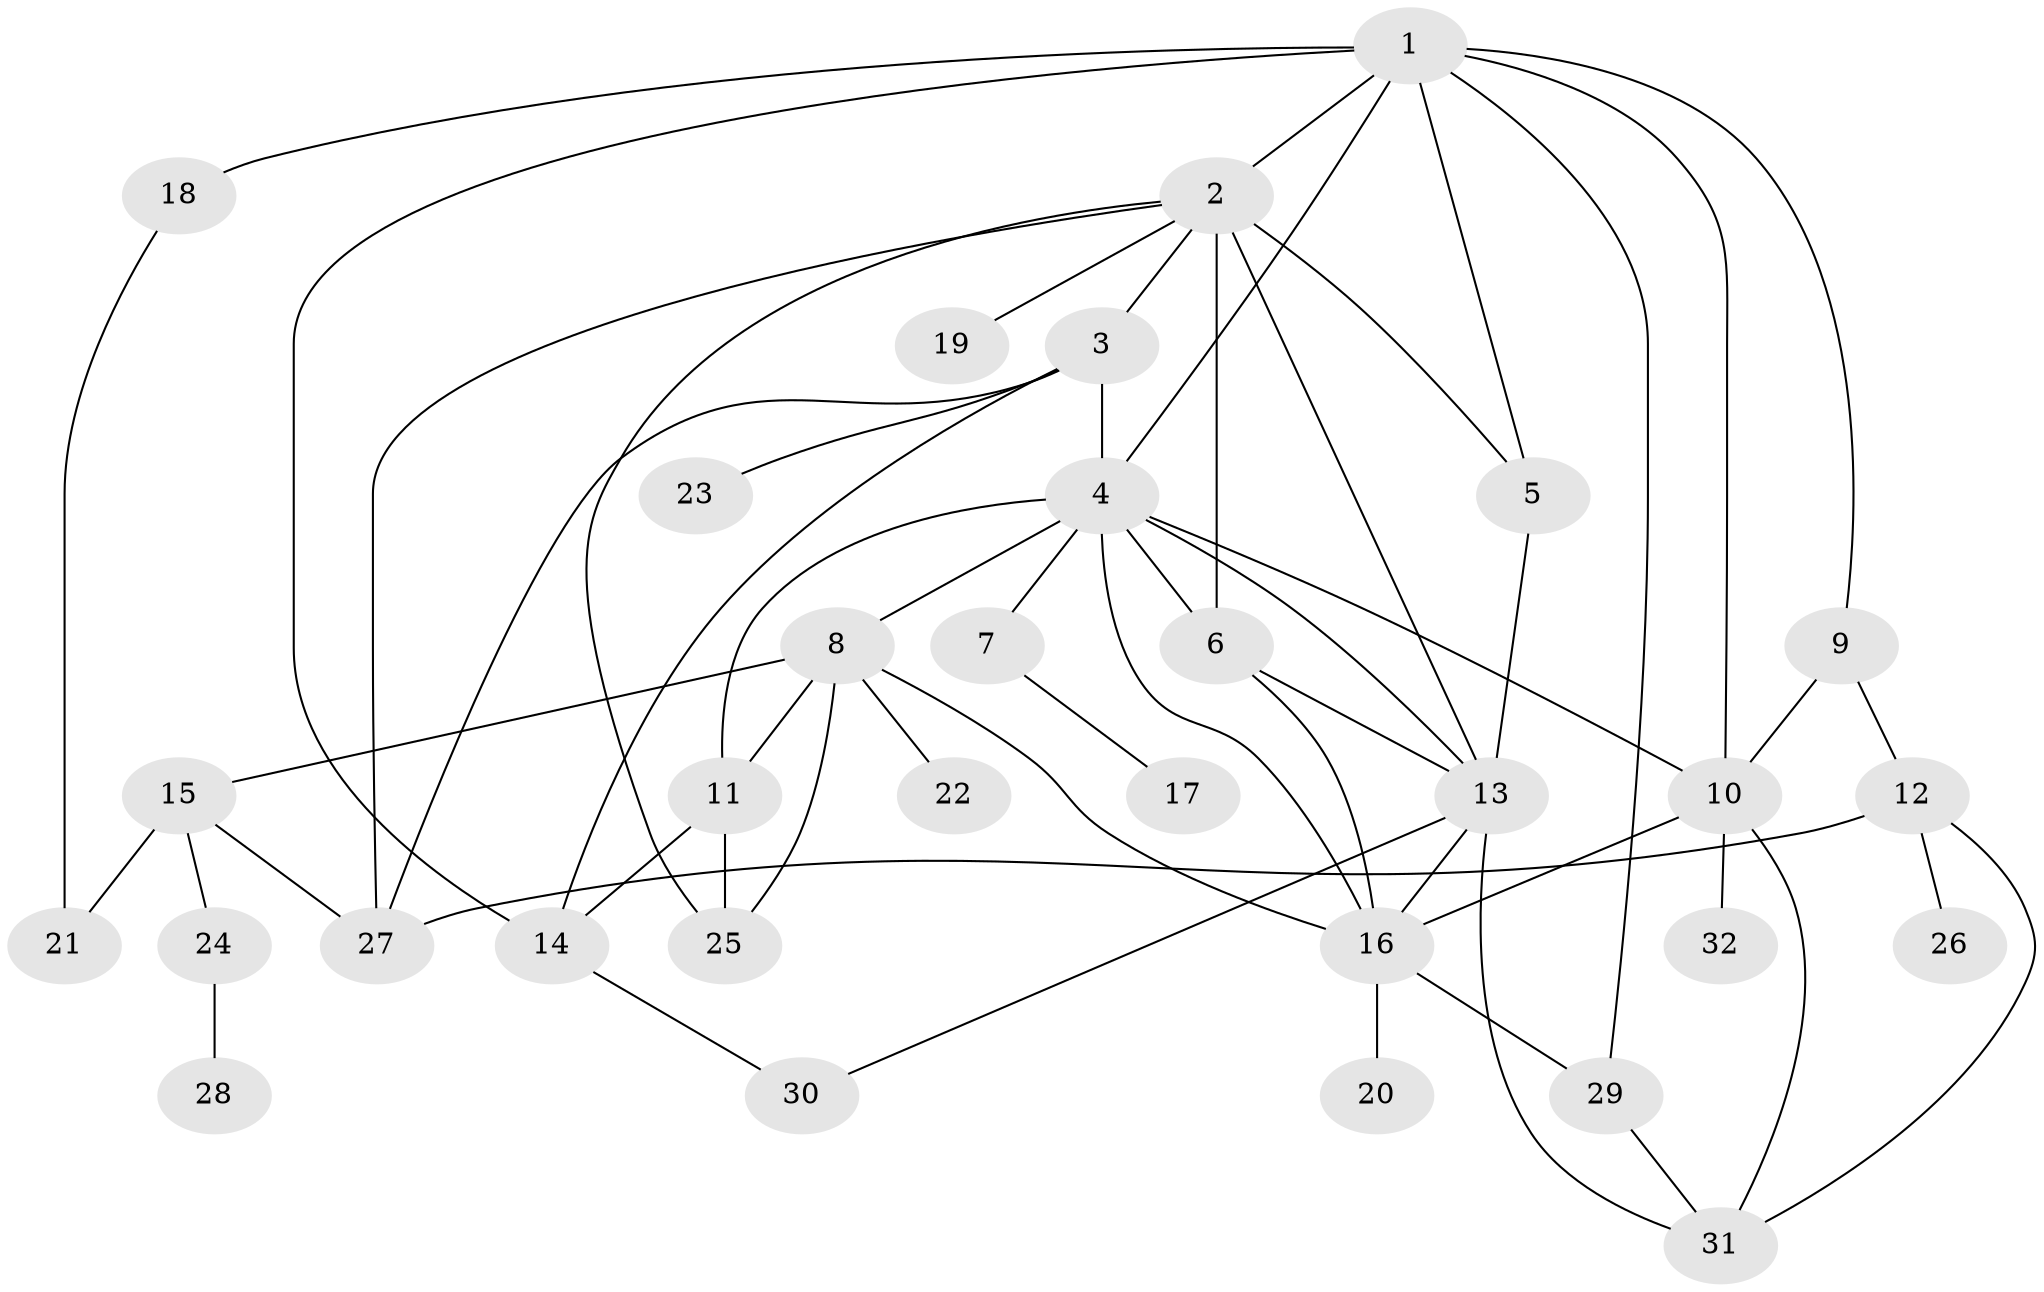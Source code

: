 // original degree distribution, {7: 0.028846153846153848, 4: 0.1346153846153846, 2: 0.3557692307692308, 5: 0.04807692307692308, 6: 0.028846153846153848, 3: 0.17307692307692307, 1: 0.23076923076923078}
// Generated by graph-tools (version 1.1) at 2025/48/03/04/25 22:48:52]
// undirected, 32 vertices, 57 edges
graph export_dot {
  node [color=gray90,style=filled];
  1;
  2;
  3;
  4;
  5;
  6;
  7;
  8;
  9;
  10;
  11;
  12;
  13;
  14;
  15;
  16;
  17;
  18;
  19;
  20;
  21;
  22;
  23;
  24;
  25;
  26;
  27;
  28;
  29;
  30;
  31;
  32;
  1 -- 2 [weight=1.0];
  1 -- 4 [weight=1.0];
  1 -- 5 [weight=1.0];
  1 -- 9 [weight=1.0];
  1 -- 10 [weight=1.0];
  1 -- 14 [weight=1.0];
  1 -- 18 [weight=2.0];
  1 -- 29 [weight=1.0];
  2 -- 3 [weight=1.0];
  2 -- 5 [weight=1.0];
  2 -- 6 [weight=2.0];
  2 -- 13 [weight=2.0];
  2 -- 19 [weight=1.0];
  2 -- 25 [weight=1.0];
  2 -- 27 [weight=1.0];
  3 -- 4 [weight=3.0];
  3 -- 14 [weight=1.0];
  3 -- 23 [weight=1.0];
  3 -- 27 [weight=1.0];
  4 -- 6 [weight=1.0];
  4 -- 7 [weight=1.0];
  4 -- 8 [weight=1.0];
  4 -- 10 [weight=1.0];
  4 -- 11 [weight=1.0];
  4 -- 13 [weight=1.0];
  4 -- 16 [weight=1.0];
  5 -- 13 [weight=2.0];
  6 -- 13 [weight=3.0];
  6 -- 16 [weight=1.0];
  7 -- 17 [weight=1.0];
  8 -- 11 [weight=1.0];
  8 -- 15 [weight=1.0];
  8 -- 16 [weight=1.0];
  8 -- 22 [weight=1.0];
  8 -- 25 [weight=1.0];
  9 -- 10 [weight=1.0];
  9 -- 12 [weight=1.0];
  10 -- 16 [weight=1.0];
  10 -- 31 [weight=1.0];
  10 -- 32 [weight=1.0];
  11 -- 14 [weight=1.0];
  11 -- 25 [weight=1.0];
  12 -- 26 [weight=1.0];
  12 -- 27 [weight=1.0];
  12 -- 31 [weight=1.0];
  13 -- 16 [weight=1.0];
  13 -- 30 [weight=1.0];
  13 -- 31 [weight=1.0];
  14 -- 30 [weight=1.0];
  15 -- 21 [weight=1.0];
  15 -- 24 [weight=1.0];
  15 -- 27 [weight=1.0];
  16 -- 20 [weight=1.0];
  16 -- 29 [weight=1.0];
  18 -- 21 [weight=1.0];
  24 -- 28 [weight=1.0];
  29 -- 31 [weight=1.0];
}
